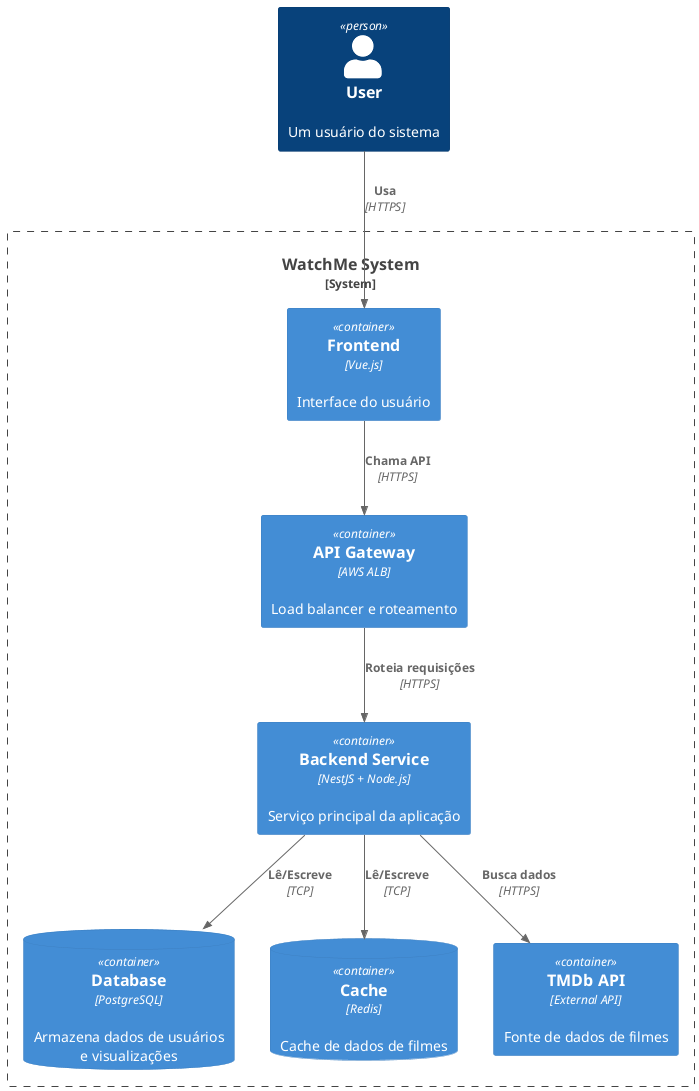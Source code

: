 @startuml Architecture

!include <C4/C4_Container>

Person(user, "User", "Um usuário do sistema")

System_Boundary(watchme, "WatchMe System") {
    Container(frontend, "Frontend", "Vue.js", "Interface do usuário")
    
    Container(api_gateway, "API Gateway", "AWS ALB", "Load balancer e roteamento")
    
    Container(backend, "Backend Service", "NestJS + Node.js", "Serviço principal da aplicação")
    
    ContainerDb(postgres, "Database", "PostgreSQL", "Armazena dados de usuários e visualizações")
    
    ContainerDb(redis, "Cache", "Redis", "Cache de dados de filmes")
    
    Container(tmdb, "TMDb API", "External API", "Fonte de dados de filmes")
}

Rel(user, frontend, "Usa", "HTTPS")
Rel(frontend, api_gateway, "Chama API", "HTTPS")
Rel(api_gateway, backend, "Roteia requisições", "HTTPS")
Rel(backend, postgres, "Lê/Escreve", "TCP")
Rel(backend, redis, "Lê/Escreve", "TCP")
Rel(backend, tmdb, "Busca dados", "HTTPS")

@enduml 